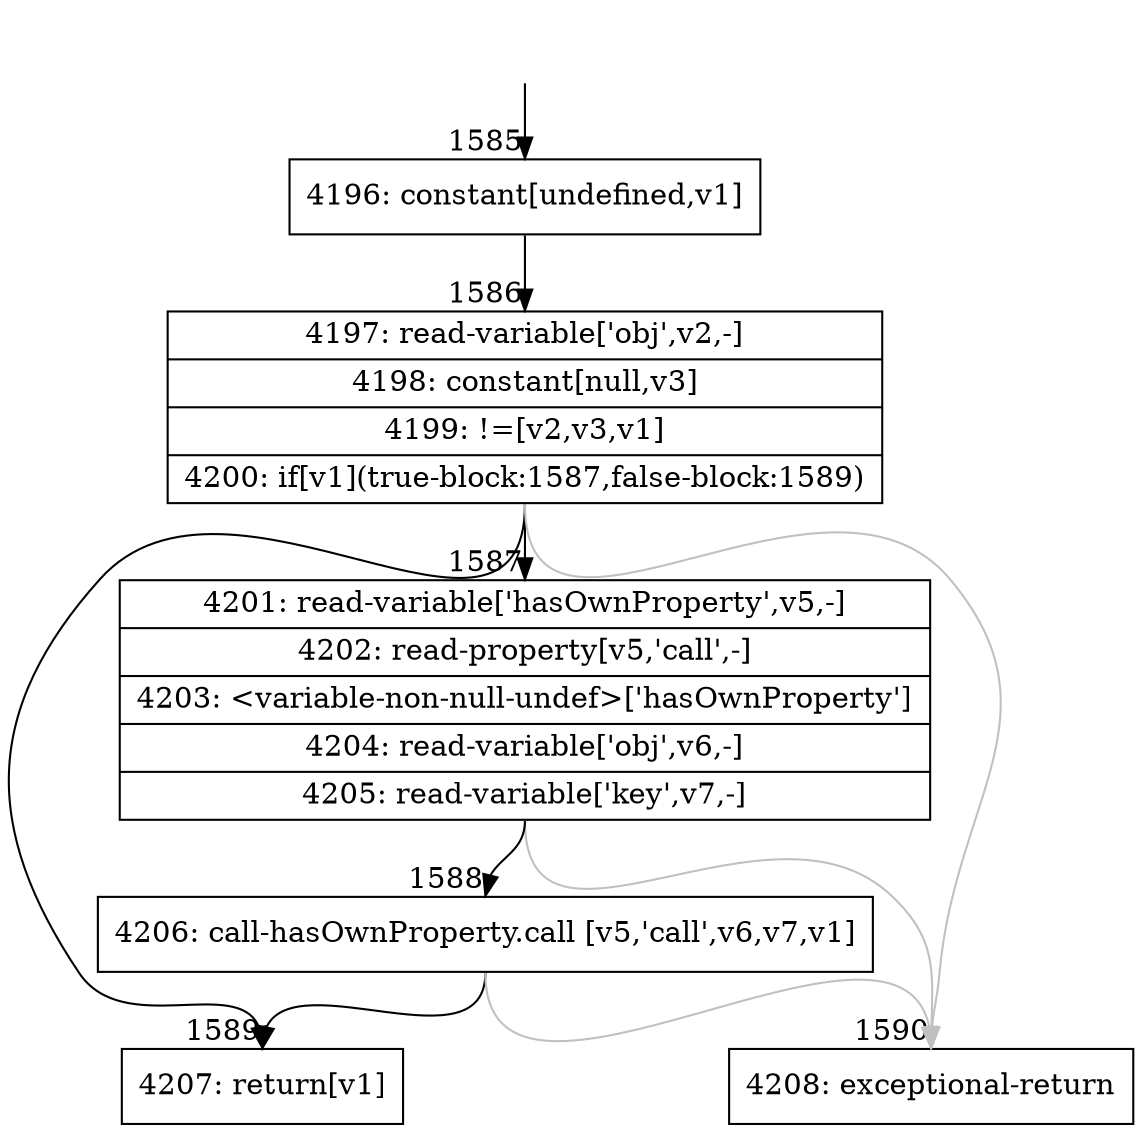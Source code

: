 digraph {
rankdir="TD"
BB_entry133[shape=none,label=""];
BB_entry133 -> BB1585 [tailport=s, headport=n, headlabel="    1585"]
BB1585 [shape=record label="{4196: constant[undefined,v1]}" ] 
BB1585 -> BB1586 [tailport=s, headport=n, headlabel="      1586"]
BB1586 [shape=record label="{4197: read-variable['obj',v2,-]|4198: constant[null,v3]|4199: !=[v2,v3,v1]|4200: if[v1](true-block:1587,false-block:1589)}" ] 
BB1586 -> BB1589 [tailport=s, headport=n, headlabel="      1589"]
BB1586 -> BB1587 [tailport=s, headport=n, headlabel="      1587"]
BB1586 -> BB1590 [tailport=s, headport=n, color=gray, headlabel="      1590"]
BB1587 [shape=record label="{4201: read-variable['hasOwnProperty',v5,-]|4202: read-property[v5,'call',-]|4203: \<variable-non-null-undef\>['hasOwnProperty']|4204: read-variable['obj',v6,-]|4205: read-variable['key',v7,-]}" ] 
BB1587 -> BB1588 [tailport=s, headport=n, headlabel="      1588"]
BB1587 -> BB1590 [tailport=s, headport=n, color=gray]
BB1588 [shape=record label="{4206: call-hasOwnProperty.call [v5,'call',v6,v7,v1]}" ] 
BB1588 -> BB1589 [tailport=s, headport=n]
BB1588 -> BB1590 [tailport=s, headport=n, color=gray]
BB1589 [shape=record label="{4207: return[v1]}" ] 
BB1590 [shape=record label="{4208: exceptional-return}" ] 
//#$~ 1268
}
